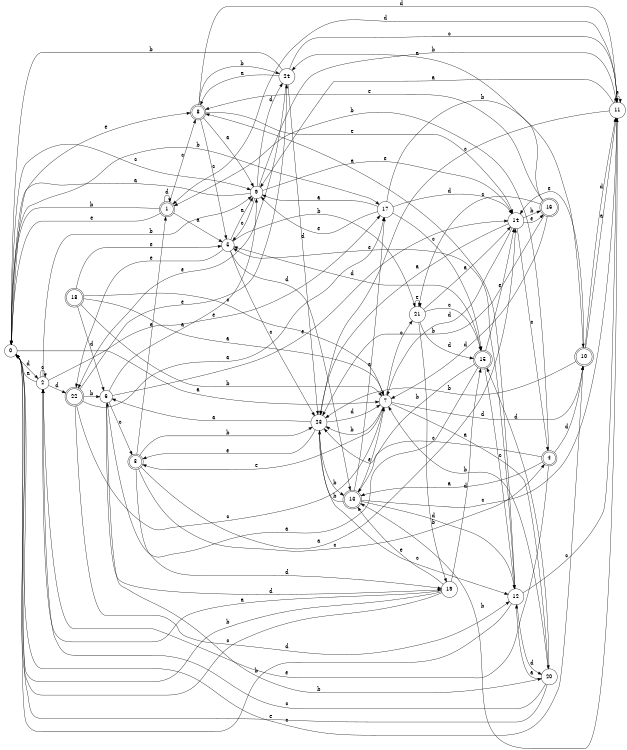 digraph n20_1 {
__start0 [label="" shape="none"];

rankdir=LR;
size="8,5";

s0 [style="filled", color="black", fillcolor="white" shape="circle", label="0"];
s1 [style="rounded,filled", color="black", fillcolor="white" shape="doublecircle", label="1"];
s2 [style="filled", color="black", fillcolor="white" shape="circle", label="2"];
s3 [style="rounded,filled", color="black", fillcolor="white" shape="doublecircle", label="3"];
s4 [style="rounded,filled", color="black", fillcolor="white" shape="doublecircle", label="4"];
s5 [style="filled", color="black", fillcolor="white" shape="circle", label="5"];
s6 [style="filled", color="black", fillcolor="white" shape="circle", label="6"];
s7 [style="filled", color="black", fillcolor="white" shape="circle", label="7"];
s8 [style="rounded,filled", color="black", fillcolor="white" shape="doublecircle", label="8"];
s9 [style="filled", color="black", fillcolor="white" shape="circle", label="9"];
s10 [style="rounded,filled", color="black", fillcolor="white" shape="doublecircle", label="10"];
s11 [style="filled", color="black", fillcolor="white" shape="circle", label="11"];
s12 [style="filled", color="black", fillcolor="white" shape="circle", label="12"];
s13 [style="rounded,filled", color="black", fillcolor="white" shape="doublecircle", label="13"];
s14 [style="filled", color="black", fillcolor="white" shape="circle", label="14"];
s15 [style="rounded,filled", color="black", fillcolor="white" shape="doublecircle", label="15"];
s16 [style="rounded,filled", color="black", fillcolor="white" shape="doublecircle", label="16"];
s17 [style="filled", color="black", fillcolor="white" shape="circle", label="17"];
s18 [style="rounded,filled", color="black", fillcolor="white" shape="doublecircle", label="18"];
s19 [style="filled", color="black", fillcolor="white" shape="circle", label="19"];
s20 [style="filled", color="black", fillcolor="white" shape="circle", label="20"];
s21 [style="filled", color="black", fillcolor="white" shape="circle", label="21"];
s22 [style="rounded,filled", color="black", fillcolor="white" shape="doublecircle", label="22"];
s23 [style="filled", color="black", fillcolor="white" shape="circle", label="23"];
s24 [style="filled", color="black", fillcolor="white" shape="circle", label="24"];
s0 -> s7 [label="a"];
s0 -> s17 [label="b"];
s0 -> s9 [label="c"];
s0 -> s2 [label="d"];
s0 -> s8 [label="e"];
s1 -> s5 [label="a"];
s1 -> s0 [label="b"];
s1 -> s8 [label="c"];
s1 -> s1 [label="d"];
s1 -> s0 [label="e"];
s2 -> s0 [label="a"];
s2 -> s9 [label="b"];
s2 -> s2 [label="c"];
s2 -> s22 [label="d"];
s2 -> s17 [label="e"];
s3 -> s14 [label="a"];
s3 -> s23 [label="b"];
s3 -> s4 [label="c"];
s3 -> s19 [label="d"];
s3 -> s1 [label="e"];
s4 -> s13 [label="a"];
s4 -> s1 [label="b"];
s4 -> s23 [label="c"];
s4 -> s10 [label="d"];
s4 -> s2 [label="e"];
s5 -> s9 [label="a"];
s5 -> s21 [label="b"];
s5 -> s23 [label="c"];
s5 -> s13 [label="d"];
s5 -> s22 [label="e"];
s6 -> s9 [label="a"];
s6 -> s20 [label="b"];
s6 -> s3 [label="c"];
s6 -> s19 [label="d"];
s6 -> s14 [label="e"];
s7 -> s20 [label="a"];
s7 -> s23 [label="b"];
s7 -> s21 [label="c"];
s7 -> s10 [label="d"];
s7 -> s3 [label="e"];
s8 -> s9 [label="a"];
s8 -> s24 [label="b"];
s8 -> s5 [label="c"];
s8 -> s11 [label="d"];
s8 -> s14 [label="e"];
s9 -> s0 [label="a"];
s9 -> s11 [label="b"];
s9 -> s5 [label="c"];
s9 -> s24 [label="d"];
s9 -> s14 [label="e"];
s10 -> s11 [label="a"];
s10 -> s23 [label="b"];
s10 -> s0 [label="c"];
s10 -> s11 [label="d"];
s10 -> s14 [label="e"];
s11 -> s9 [label="a"];
s11 -> s13 [label="b"];
s11 -> s23 [label="c"];
s11 -> s1 [label="d"];
s11 -> s11 [label="e"];
s12 -> s8 [label="a"];
s12 -> s0 [label="b"];
s12 -> s11 [label="c"];
s12 -> s20 [label="d"];
s12 -> s5 [label="e"];
s13 -> s17 [label="a"];
s13 -> s23 [label="b"];
s13 -> s11 [label="c"];
s13 -> s12 [label="d"];
s13 -> s7 [label="e"];
s14 -> s23 [label="a"];
s14 -> s16 [label="b"];
s14 -> s4 [label="c"];
s14 -> s7 [label="d"];
s14 -> s16 [label="e"];
s15 -> s6 [label="a"];
s15 -> s13 [label="b"];
s15 -> s12 [label="c"];
s15 -> s5 [label="d"];
s15 -> s14 [label="e"];
s16 -> s24 [label="a"];
s16 -> s23 [label="b"];
s16 -> s21 [label="c"];
s16 -> s7 [label="d"];
s16 -> s8 [label="e"];
s17 -> s9 [label="a"];
s17 -> s10 [label="b"];
s17 -> s15 [label="c"];
s17 -> s14 [label="d"];
s17 -> s9 [label="e"];
s18 -> s7 [label="a"];
s18 -> s7 [label="b"];
s18 -> s7 [label="c"];
s18 -> s6 [label="d"];
s18 -> s5 [label="e"];
s19 -> s2 [label="a"];
s19 -> s0 [label="b"];
s19 -> s0 [label="c"];
s19 -> s15 [label="d"];
s19 -> s13 [label="e"];
s20 -> s12 [label="a"];
s20 -> s7 [label="b"];
s20 -> s2 [label="c"];
s20 -> s15 [label="d"];
s20 -> s0 [label="e"];
s21 -> s14 [label="a"];
s21 -> s19 [label="b"];
s21 -> s15 [label="c"];
s21 -> s15 [label="d"];
s21 -> s21 [label="e"];
s22 -> s17 [label="a"];
s22 -> s6 [label="b"];
s22 -> s7 [label="c"];
s22 -> s12 [label="d"];
s22 -> s24 [label="e"];
s23 -> s6 [label="a"];
s23 -> s13 [label="b"];
s23 -> s12 [label="c"];
s23 -> s7 [label="d"];
s23 -> s3 [label="e"];
s24 -> s8 [label="a"];
s24 -> s0 [label="b"];
s24 -> s11 [label="c"];
s24 -> s23 [label="d"];
s24 -> s22 [label="e"];

}